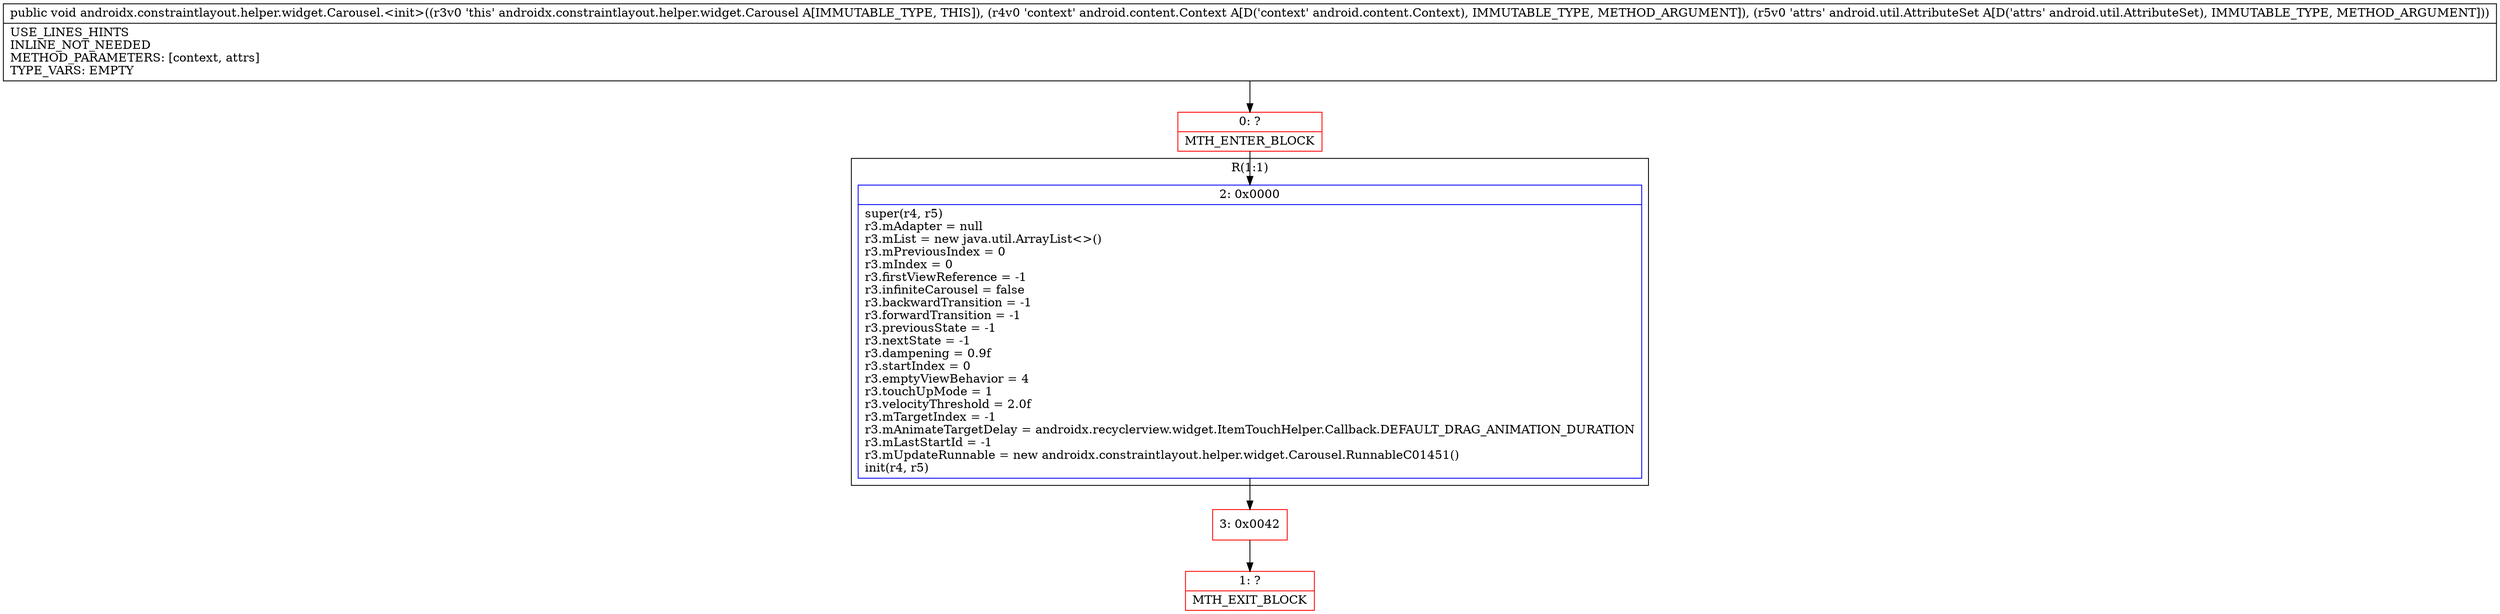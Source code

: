 digraph "CFG forandroidx.constraintlayout.helper.widget.Carousel.\<init\>(Landroid\/content\/Context;Landroid\/util\/AttributeSet;)V" {
subgraph cluster_Region_1605242377 {
label = "R(1:1)";
node [shape=record,color=blue];
Node_2 [shape=record,label="{2\:\ 0x0000|super(r4, r5)\lr3.mAdapter = null\lr3.mList = new java.util.ArrayList\<\>()\lr3.mPreviousIndex = 0\lr3.mIndex = 0\lr3.firstViewReference = \-1\lr3.infiniteCarousel = false\lr3.backwardTransition = \-1\lr3.forwardTransition = \-1\lr3.previousState = \-1\lr3.nextState = \-1\lr3.dampening = 0.9f\lr3.startIndex = 0\lr3.emptyViewBehavior = 4\lr3.touchUpMode = 1\lr3.velocityThreshold = 2.0f\lr3.mTargetIndex = \-1\lr3.mAnimateTargetDelay = androidx.recyclerview.widget.ItemTouchHelper.Callback.DEFAULT_DRAG_ANIMATION_DURATION\lr3.mLastStartId = \-1\lr3.mUpdateRunnable = new androidx.constraintlayout.helper.widget.Carousel.RunnableC01451()\linit(r4, r5)\l}"];
}
Node_0 [shape=record,color=red,label="{0\:\ ?|MTH_ENTER_BLOCK\l}"];
Node_3 [shape=record,color=red,label="{3\:\ 0x0042}"];
Node_1 [shape=record,color=red,label="{1\:\ ?|MTH_EXIT_BLOCK\l}"];
MethodNode[shape=record,label="{public void androidx.constraintlayout.helper.widget.Carousel.\<init\>((r3v0 'this' androidx.constraintlayout.helper.widget.Carousel A[IMMUTABLE_TYPE, THIS]), (r4v0 'context' android.content.Context A[D('context' android.content.Context), IMMUTABLE_TYPE, METHOD_ARGUMENT]), (r5v0 'attrs' android.util.AttributeSet A[D('attrs' android.util.AttributeSet), IMMUTABLE_TYPE, METHOD_ARGUMENT]))  | USE_LINES_HINTS\lINLINE_NOT_NEEDED\lMETHOD_PARAMETERS: [context, attrs]\lTYPE_VARS: EMPTY\l}"];
MethodNode -> Node_0;Node_2 -> Node_3;
Node_0 -> Node_2;
Node_3 -> Node_1;
}

